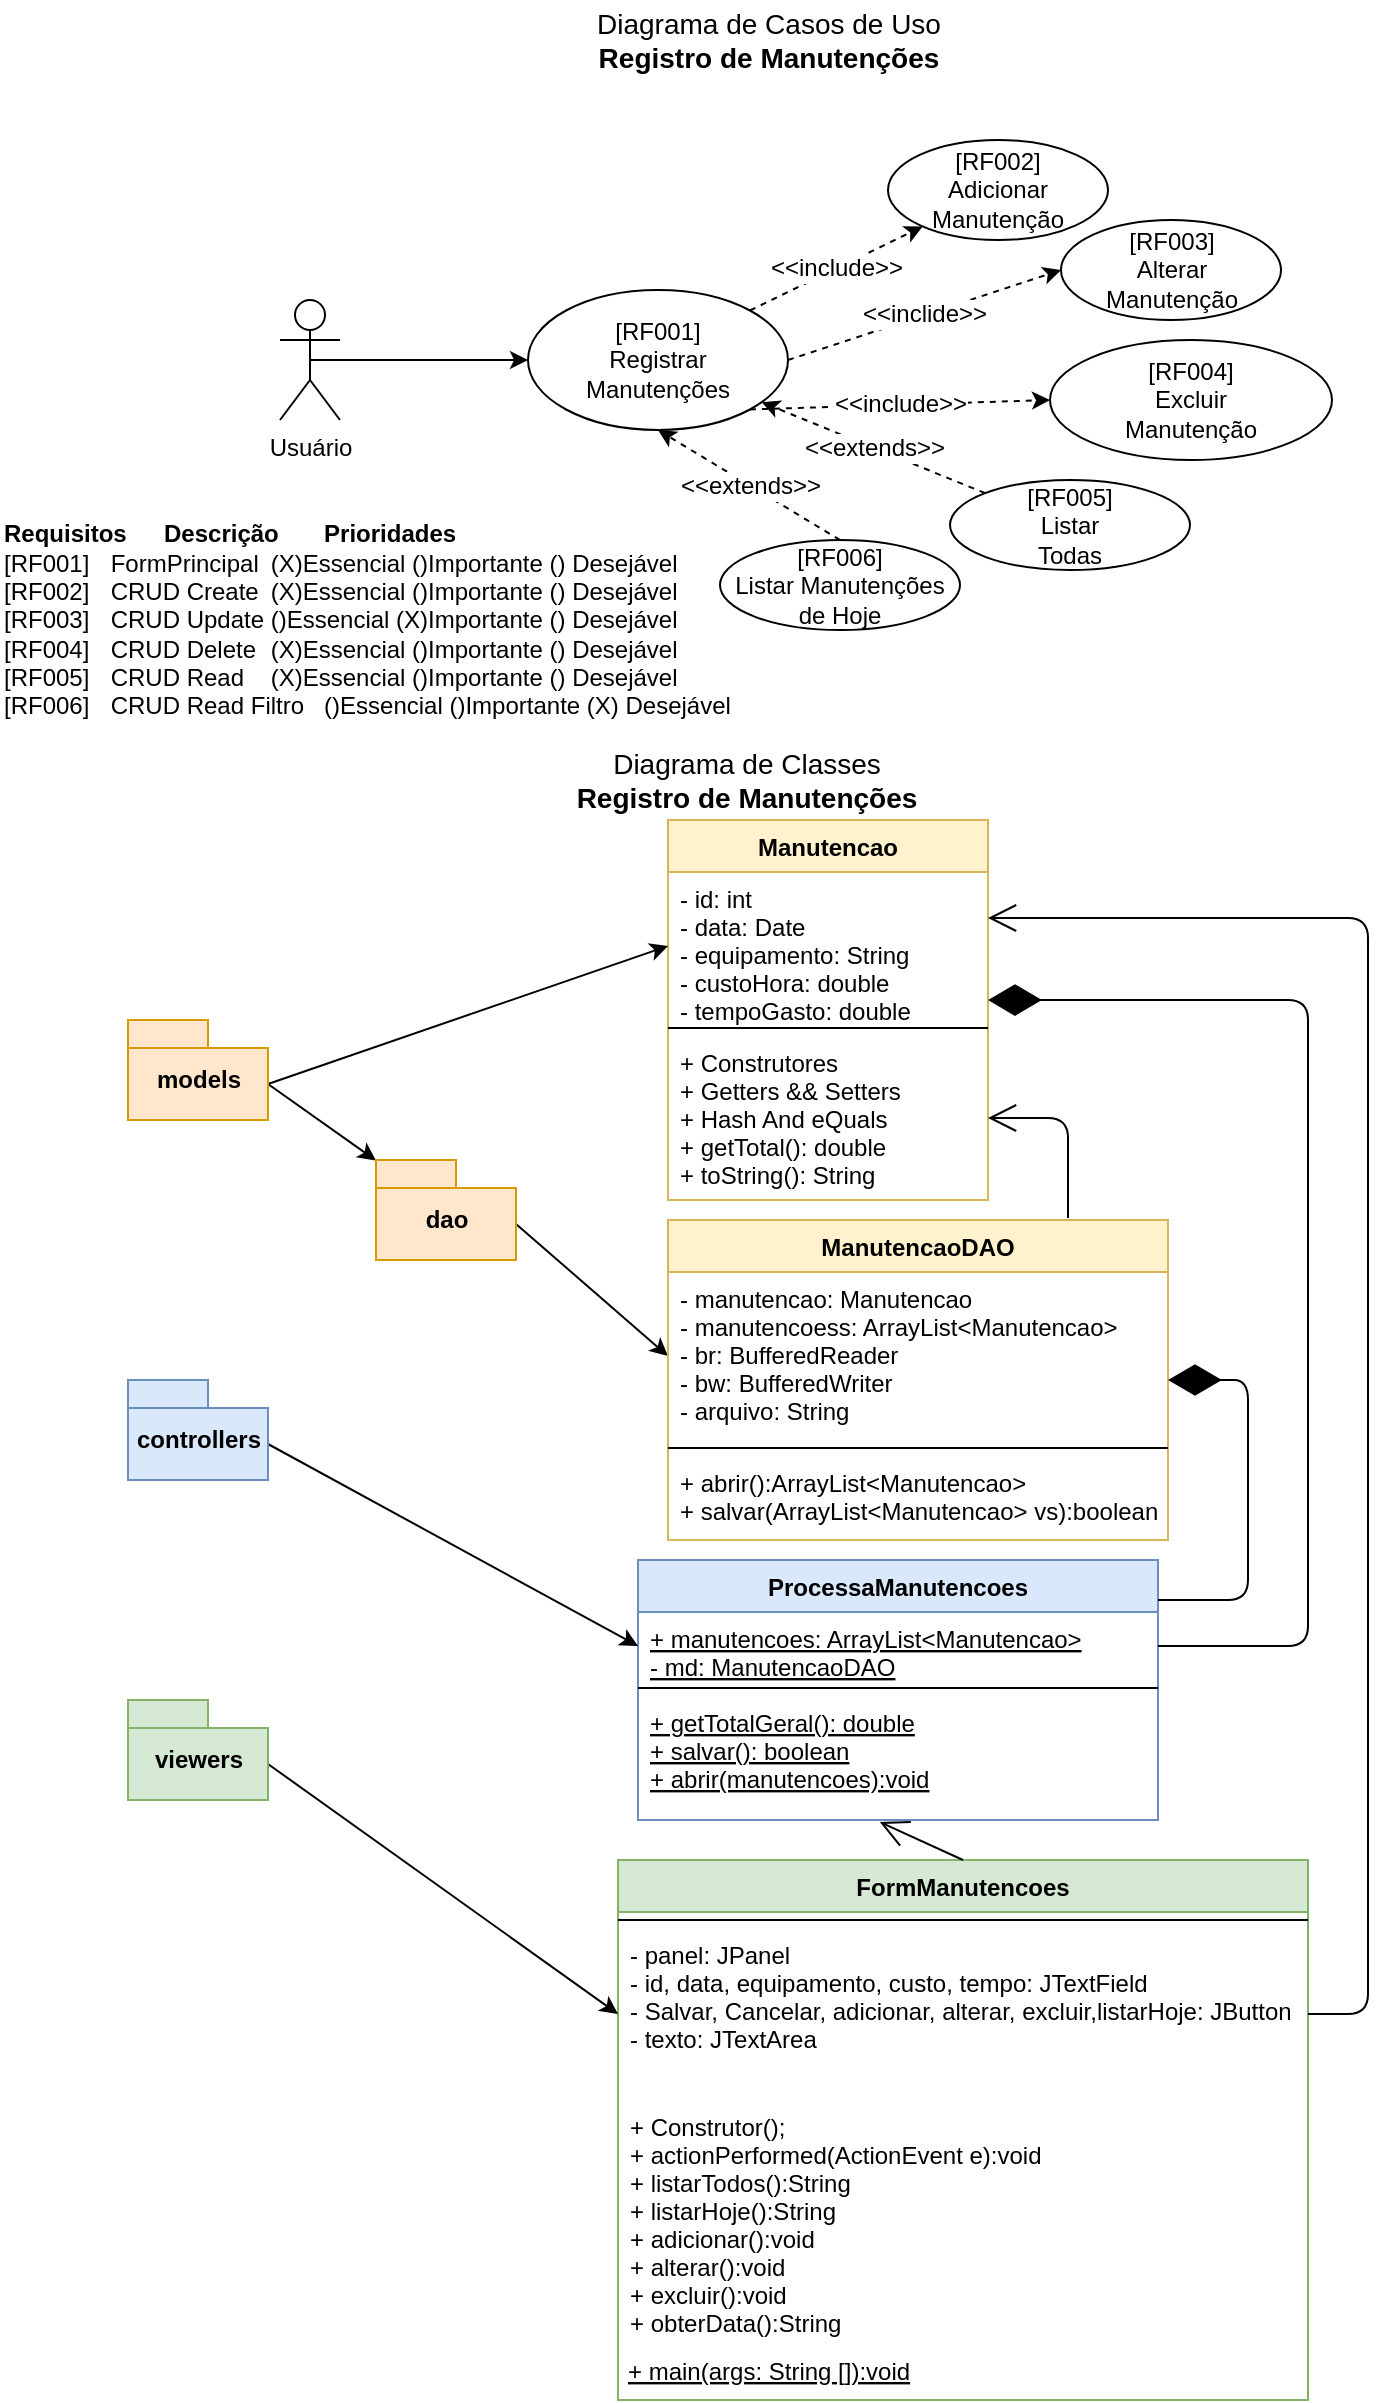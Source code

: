<mxfile version="14.8.0" type="device"><diagram id="KyCV-o7bKq5-lI7oOPkM" name="Page-1"><mxGraphModel dx="1422" dy="705" grid="1" gridSize="10" guides="1" tooltips="1" connect="1" arrows="1" fold="1" page="1" pageScale="1" pageWidth="827" pageHeight="1169" math="0" shadow="0"><root><mxCell id="0"/><mxCell id="1" parent="0"/><mxCell id="UZxMJ1Ae5GSh429aQFD_-1" value="Diagrama de Classes&lt;br style=&quot;font-size: 14px&quot;&gt;&lt;b style=&quot;font-size: 14px&quot;&gt;Registro de Manutenções&lt;/b&gt;" style="text;html=1;strokeColor=none;fillColor=none;align=center;verticalAlign=middle;whiteSpace=wrap;rounded=0;fontSize=14;" parent="1" vertex="1"><mxGeometry x="318" y="400" width="191" height="20" as="geometry"/></mxCell><mxCell id="UZxMJ1Ae5GSh429aQFD_-2" value="Manutencao" style="swimlane;fontStyle=1;align=center;verticalAlign=top;childLayout=stackLayout;horizontal=1;startSize=26;horizontalStack=0;resizeParent=1;resizeParentMax=0;resizeLast=0;collapsible=1;marginBottom=0;fillColor=#fff2cc;strokeColor=#d6b656;" parent="1" vertex="1"><mxGeometry x="374" y="430" width="160" height="190" as="geometry"/></mxCell><mxCell id="UZxMJ1Ae5GSh429aQFD_-3" value="- id: int&#10;- data: Date&#10;- equipamento: String&#10;- custoHora: double&#10;- tempoGasto: double" style="text;strokeColor=none;fillColor=none;align=left;verticalAlign=top;spacingLeft=4;spacingRight=4;overflow=hidden;rotatable=0;points=[[0,0.5],[1,0.5]];portConstraint=eastwest;" parent="UZxMJ1Ae5GSh429aQFD_-2" vertex="1"><mxGeometry y="26" width="160" height="74" as="geometry"/></mxCell><mxCell id="UZxMJ1Ae5GSh429aQFD_-4" value="" style="line;strokeWidth=1;fillColor=none;align=left;verticalAlign=middle;spacingTop=-1;spacingLeft=3;spacingRight=3;rotatable=0;labelPosition=right;points=[];portConstraint=eastwest;" parent="UZxMJ1Ae5GSh429aQFD_-2" vertex="1"><mxGeometry y="100" width="160" height="8" as="geometry"/></mxCell><mxCell id="UZxMJ1Ae5GSh429aQFD_-5" value="+ Construtores&#10;+ Getters &amp;&amp; Setters&#10;+ Hash And eQuals&#10;+ getTotal(): double&#10;+ toString(): String" style="text;strokeColor=none;fillColor=none;align=left;verticalAlign=top;spacingLeft=4;spacingRight=4;overflow=hidden;rotatable=0;points=[[0,0.5],[1,0.5]];portConstraint=eastwest;" parent="UZxMJ1Ae5GSh429aQFD_-2" vertex="1"><mxGeometry y="108" width="160" height="82" as="geometry"/></mxCell><mxCell id="UZxMJ1Ae5GSh429aQFD_-7" style="rounded=0;orthogonalLoop=1;jettySize=auto;html=1;exitX=0;exitY=0;exitDx=70;exitDy=32;exitPerimeter=0;entryX=0;entryY=0.5;entryDx=0;entryDy=0;" parent="1" source="UZxMJ1Ae5GSh429aQFD_-6" target="UZxMJ1Ae5GSh429aQFD_-3" edge="1"><mxGeometry relative="1" as="geometry"/></mxCell><mxCell id="1a46zck59aWihorwviKH-5" style="rounded=0;orthogonalLoop=1;jettySize=auto;html=1;exitX=0;exitY=0;exitDx=70;exitDy=32;exitPerimeter=0;" edge="1" parent="1" source="UZxMJ1Ae5GSh429aQFD_-6" target="1a46zck59aWihorwviKH-4"><mxGeometry relative="1" as="geometry"/></mxCell><mxCell id="UZxMJ1Ae5GSh429aQFD_-6" value="models" style="shape=folder;fontStyle=1;spacingTop=10;tabWidth=40;tabHeight=14;tabPosition=left;html=1;fillColor=#ffe6cc;strokeColor=#d79b00;" parent="1" vertex="1"><mxGeometry x="104" y="530" width="70" height="50" as="geometry"/></mxCell><mxCell id="UZxMJ1Ae5GSh429aQFD_-13" value="ProcessaManutencoes" style="swimlane;fontStyle=1;align=center;verticalAlign=top;childLayout=stackLayout;horizontal=1;startSize=26;horizontalStack=0;resizeParent=1;resizeParentMax=0;resizeLast=0;collapsible=1;marginBottom=0;fillColor=#dae8fc;strokeColor=#6c8ebf;" parent="1" vertex="1"><mxGeometry x="359" y="800" width="260" height="130" as="geometry"/></mxCell><mxCell id="UZxMJ1Ae5GSh429aQFD_-14" value="+ manutencoes: ArrayList&lt;Manutencao&gt;&#10;- md: ManutencaoDAO" style="text;strokeColor=none;fillColor=none;align=left;verticalAlign=top;spacingLeft=4;spacingRight=4;overflow=hidden;rotatable=0;points=[[0,0.5],[1,0.5]];portConstraint=eastwest;fontStyle=4" parent="UZxMJ1Ae5GSh429aQFD_-13" vertex="1"><mxGeometry y="26" width="260" height="34" as="geometry"/></mxCell><mxCell id="UZxMJ1Ae5GSh429aQFD_-15" value="" style="line;strokeWidth=1;fillColor=none;align=left;verticalAlign=middle;spacingTop=-1;spacingLeft=3;spacingRight=3;rotatable=0;labelPosition=right;points=[];portConstraint=eastwest;" parent="UZxMJ1Ae5GSh429aQFD_-13" vertex="1"><mxGeometry y="60" width="260" height="8" as="geometry"/></mxCell><mxCell id="UZxMJ1Ae5GSh429aQFD_-16" value="+ getTotalGeral(): double&#10;+ salvar(): boolean&#10;+ abrir(manutencoes):void&#10;" style="text;strokeColor=none;fillColor=none;align=left;verticalAlign=top;spacingLeft=4;spacingRight=4;overflow=hidden;rotatable=0;points=[[0,0.5],[1,0.5]];portConstraint=eastwest;fontStyle=4" parent="UZxMJ1Ae5GSh429aQFD_-13" vertex="1"><mxGeometry y="68" width="260" height="62" as="geometry"/></mxCell><mxCell id="UZxMJ1Ae5GSh429aQFD_-17" style="rounded=0;orthogonalLoop=1;jettySize=auto;html=1;exitX=0;exitY=0;exitDx=70;exitDy=32;exitPerimeter=0;entryX=0;entryY=0.5;entryDx=0;entryDy=0;" parent="1" source="UZxMJ1Ae5GSh429aQFD_-18" target="UZxMJ1Ae5GSh429aQFD_-14" edge="1"><mxGeometry relative="1" as="geometry"/></mxCell><mxCell id="UZxMJ1Ae5GSh429aQFD_-18" value="controllers" style="shape=folder;fontStyle=1;spacingTop=10;tabWidth=40;tabHeight=14;tabPosition=left;html=1;fillColor=#dae8fc;strokeColor=#6c8ebf;" parent="1" vertex="1"><mxGeometry x="104" y="710" width="70" height="50" as="geometry"/></mxCell><mxCell id="UZxMJ1Ae5GSh429aQFD_-20" value="" style="endArrow=diamondThin;endFill=1;endSize=24;html=1;entryX=1;entryY=0.865;entryDx=0;entryDy=0;exitX=1;exitY=0.5;exitDx=0;exitDy=0;edgeStyle=orthogonalEdgeStyle;entryPerimeter=0;" parent="1" source="UZxMJ1Ae5GSh429aQFD_-14" target="UZxMJ1Ae5GSh429aQFD_-3" edge="1"><mxGeometry width="160" relative="1" as="geometry"><mxPoint x="324" y="610" as="sourcePoint"/><mxPoint x="484" y="610" as="targetPoint"/><Array as="points"><mxPoint x="694" y="843"/><mxPoint x="694" y="520"/></Array></mxGeometry></mxCell><mxCell id="UZxMJ1Ae5GSh429aQFD_-21" value="FormManutencoes" style="swimlane;fontStyle=1;align=center;verticalAlign=top;childLayout=stackLayout;horizontal=1;startSize=26;horizontalStack=0;resizeParent=1;resizeParentMax=0;resizeLast=0;collapsible=1;marginBottom=0;fillColor=#d5e8d4;strokeColor=#82b366;" parent="1" vertex="1"><mxGeometry x="349" y="950" width="345" height="270" as="geometry"/></mxCell><mxCell id="UZxMJ1Ae5GSh429aQFD_-23" value="" style="line;strokeWidth=1;fillColor=none;align=left;verticalAlign=middle;spacingTop=-1;spacingLeft=3;spacingRight=3;rotatable=0;labelPosition=right;points=[];portConstraint=eastwest;" parent="UZxMJ1Ae5GSh429aQFD_-21" vertex="1"><mxGeometry y="26" width="345" height="8" as="geometry"/></mxCell><mxCell id="UZxMJ1Ae5GSh429aQFD_-22" value="&#9;- panel: JPanel&#10;- id, data, equipamento, custo, tempo: JTextField&#10;- Salvar, Cancelar, adicionar, alterar, excluir,listarHoje: JButton&#10;- texto: JTextArea" style="text;strokeColor=none;fillColor=none;align=left;verticalAlign=top;spacingLeft=4;spacingRight=4;overflow=hidden;rotatable=0;points=[[0,0.5],[1,0.5]];portConstraint=eastwest;fontStyle=0" parent="UZxMJ1Ae5GSh429aQFD_-21" vertex="1"><mxGeometry y="34" width="345" height="86" as="geometry"/></mxCell><mxCell id="UZxMJ1Ae5GSh429aQFD_-24" value="+ Construtor();&#10;+ actionPerformed(ActionEvent e):void&#10;+ listarTodos():String&#10;+ listarHoje():String&#10;+ adicionar():void&#10;+ alterar():void&#10;+ excluir():void&#10;+ obterData():String&#10;" style="text;strokeColor=none;fillColor=none;align=left;verticalAlign=top;spacingLeft=4;spacingRight=4;overflow=hidden;rotatable=0;points=[[0,0.5],[1,0.5]];portConstraint=eastwest;fontStyle=0" parent="UZxMJ1Ae5GSh429aQFD_-21" vertex="1"><mxGeometry y="120" width="345" height="120" as="geometry"/></mxCell><mxCell id="UZxMJ1Ae5GSh429aQFD_-27" value="+ main(args: String []):void" style="text;align=left;fontStyle=4;verticalAlign=middle;spacingLeft=3;spacingRight=3;strokeColor=none;rotatable=0;points=[[0,0.5],[1,0.5]];portConstraint=eastwest;" parent="UZxMJ1Ae5GSh429aQFD_-21" vertex="1"><mxGeometry y="240" width="345" height="30" as="geometry"/></mxCell><mxCell id="UZxMJ1Ae5GSh429aQFD_-25" style="rounded=0;orthogonalLoop=1;jettySize=auto;html=1;exitX=0;exitY=0;exitDx=70;exitDy=32;exitPerimeter=0;entryX=0;entryY=0.5;entryDx=0;entryDy=0;" parent="1" source="UZxMJ1Ae5GSh429aQFD_-26" target="UZxMJ1Ae5GSh429aQFD_-22" edge="1"><mxGeometry relative="1" as="geometry"/></mxCell><mxCell id="UZxMJ1Ae5GSh429aQFD_-26" value="viewers" style="shape=folder;fontStyle=1;spacingTop=10;tabWidth=40;tabHeight=14;tabPosition=left;html=1;fillColor=#d5e8d4;strokeColor=#82b366;" parent="1" vertex="1"><mxGeometry x="104" y="870" width="70" height="50" as="geometry"/></mxCell><mxCell id="UZxMJ1Ae5GSh429aQFD_-28" value="" style="endArrow=open;endFill=1;endSize=12;html=1;exitX=0.5;exitY=0;exitDx=0;exitDy=0;entryX=0.465;entryY=1.016;entryDx=0;entryDy=0;entryPerimeter=0;" parent="1" source="UZxMJ1Ae5GSh429aQFD_-21" edge="1" target="UZxMJ1Ae5GSh429aQFD_-16"><mxGeometry width="160" relative="1" as="geometry"><mxPoint x="486" y="790" as="sourcePoint"/><mxPoint x="494" y="790" as="targetPoint"/></mxGeometry></mxCell><mxCell id="UZxMJ1Ae5GSh429aQFD_-29" value="" style="endArrow=open;endFill=1;endSize=12;html=1;exitX=1;exitY=0.5;exitDx=0;exitDy=0;edgeStyle=orthogonalEdgeStyle;" parent="1" source="UZxMJ1Ae5GSh429aQFD_-22" target="UZxMJ1Ae5GSh429aQFD_-3" edge="1"><mxGeometry width="160" relative="1" as="geometry"><mxPoint x="614" y="858" as="sourcePoint"/><mxPoint x="548" y="479.02" as="targetPoint"/><Array as="points"><mxPoint x="724" y="1027"/><mxPoint x="724" y="479"/></Array></mxGeometry></mxCell><mxCell id="UZxMJ1Ae5GSh429aQFD_-30" value="Diagrama de Casos de Uso&lt;br style=&quot;font-size: 14px&quot;&gt;&lt;b style=&quot;font-size: 14px&quot;&gt;Registro de Manutenções&lt;/b&gt;" style="text;html=1;strokeColor=none;fillColor=none;align=center;verticalAlign=middle;whiteSpace=wrap;rounded=0;fontSize=14;" parent="1" vertex="1"><mxGeometry x="329" y="20" width="191" height="40" as="geometry"/></mxCell><mxCell id="UZxMJ1Ae5GSh429aQFD_-38" style="edgeStyle=none;rounded=0;orthogonalLoop=1;jettySize=auto;html=1;exitX=0.5;exitY=0.5;exitDx=0;exitDy=0;exitPerimeter=0;entryX=0;entryY=0.5;entryDx=0;entryDy=0;fontSize=12;" parent="1" source="UZxMJ1Ae5GSh429aQFD_-31" target="UZxMJ1Ae5GSh429aQFD_-33" edge="1"><mxGeometry relative="1" as="geometry"/></mxCell><mxCell id="UZxMJ1Ae5GSh429aQFD_-31" value="Usuário" style="shape=umlActor;verticalLabelPosition=bottom;verticalAlign=top;html=1;fontSize=12;" parent="1" vertex="1"><mxGeometry x="180" y="170" width="30" height="60" as="geometry"/></mxCell><mxCell id="UZxMJ1Ae5GSh429aQFD_-37" value="&amp;lt;&amp;lt;include&amp;gt;&amp;gt;" style="edgeStyle=none;rounded=0;orthogonalLoop=1;jettySize=auto;html=1;exitX=1;exitY=0;exitDx=0;exitDy=0;fontSize=12;dashed=1;" parent="1" source="UZxMJ1Ae5GSh429aQFD_-33" target="UZxMJ1Ae5GSh429aQFD_-34" edge="1"><mxGeometry relative="1" as="geometry"/></mxCell><mxCell id="UZxMJ1Ae5GSh429aQFD_-39" value="&amp;lt;&amp;lt;inclide&amp;gt;&amp;gt;" style="edgeStyle=none;rounded=0;orthogonalLoop=1;jettySize=auto;html=1;exitX=1;exitY=0.5;exitDx=0;exitDy=0;entryX=0;entryY=0.5;entryDx=0;entryDy=0;fontSize=12;dashed=1;" parent="1" source="UZxMJ1Ae5GSh429aQFD_-33" target="UZxMJ1Ae5GSh429aQFD_-36" edge="1"><mxGeometry relative="1" as="geometry"/></mxCell><mxCell id="UZxMJ1Ae5GSh429aQFD_-40" value="&amp;lt;&amp;lt;include&amp;gt;&amp;gt;" style="edgeStyle=none;rounded=0;orthogonalLoop=1;jettySize=auto;html=1;exitX=1;exitY=1;exitDx=0;exitDy=0;entryX=0;entryY=0.5;entryDx=0;entryDy=0;dashed=1;fontSize=12;" parent="1" source="UZxMJ1Ae5GSh429aQFD_-33" target="UZxMJ1Ae5GSh429aQFD_-35" edge="1"><mxGeometry relative="1" as="geometry"/></mxCell><mxCell id="UZxMJ1Ae5GSh429aQFD_-33" value="[RF001]&lt;br&gt;Registrar&lt;br&gt;Manutenções" style="ellipse;whiteSpace=wrap;html=1;fontSize=12;align=center;" parent="1" vertex="1"><mxGeometry x="304" y="165" width="130" height="70" as="geometry"/></mxCell><mxCell id="UZxMJ1Ae5GSh429aQFD_-34" value="[RF002]&lt;br&gt;Adicionar Manutenção" style="ellipse;whiteSpace=wrap;html=1;fontSize=12;align=center;" parent="1" vertex="1"><mxGeometry x="484" y="90" width="110" height="50" as="geometry"/></mxCell><mxCell id="UZxMJ1Ae5GSh429aQFD_-35" value="[RF004]&lt;br&gt;Excluir&lt;br&gt;Manutenção" style="ellipse;whiteSpace=wrap;html=1;fontSize=12;align=center;" parent="1" vertex="1"><mxGeometry x="565" y="190" width="141" height="60" as="geometry"/></mxCell><mxCell id="UZxMJ1Ae5GSh429aQFD_-36" value="[RF003]&lt;br&gt;Alterar&lt;br&gt;Manutenção" style="ellipse;whiteSpace=wrap;html=1;fontSize=12;align=center;" parent="1" vertex="1"><mxGeometry x="570.5" y="130" width="110" height="50" as="geometry"/></mxCell><mxCell id="UZxMJ1Ae5GSh429aQFD_-42" value="&amp;lt;&amp;lt;extends&amp;gt;&amp;gt;" style="edgeStyle=none;rounded=0;orthogonalLoop=1;jettySize=auto;html=1;exitX=0;exitY=0;exitDx=0;exitDy=0;dashed=1;fontSize=12;" parent="1" source="UZxMJ1Ae5GSh429aQFD_-41" target="UZxMJ1Ae5GSh429aQFD_-33" edge="1"><mxGeometry relative="1" as="geometry"/></mxCell><mxCell id="UZxMJ1Ae5GSh429aQFD_-41" value="[RF005]&lt;br&gt;Listar&lt;br&gt;Todas" style="ellipse;whiteSpace=wrap;html=1;fontSize=12;align=center;" parent="1" vertex="1"><mxGeometry x="515" y="260" width="120" height="45" as="geometry"/></mxCell><mxCell id="1a46zck59aWihorwviKH-1" value="[RF006]&lt;br&gt;Listar Manutenções de Hoje" style="ellipse;whiteSpace=wrap;html=1;fontSize=12;align=center;" vertex="1" parent="1"><mxGeometry x="400" y="290" width="120" height="45" as="geometry"/></mxCell><mxCell id="1a46zck59aWihorwviKH-2" value="&amp;lt;&amp;lt;extends&amp;gt;&amp;gt;" style="edgeStyle=none;rounded=0;orthogonalLoop=1;jettySize=auto;html=1;exitX=0.5;exitY=0;exitDx=0;exitDy=0;dashed=1;fontSize=12;entryX=0.5;entryY=1;entryDx=0;entryDy=0;" edge="1" parent="1" source="1a46zck59aWihorwviKH-1" target="UZxMJ1Ae5GSh429aQFD_-33"><mxGeometry relative="1" as="geometry"><mxPoint x="482.1" y="316.77" as="sourcePoint"/><mxPoint x="409.134" y="241.012" as="targetPoint"/></mxGeometry></mxCell><mxCell id="1a46zck59aWihorwviKH-3" value="&lt;b&gt;Requisitos&lt;span style=&quot;white-space: pre&quot;&gt;&#9;&lt;/span&gt;Descrição&lt;span style=&quot;white-space: pre&quot;&gt;&#9;&lt;/span&gt;Prioridades&lt;/b&gt;&lt;br&gt;[RF001]&lt;span style=&quot;white-space: pre&quot;&gt;&#9;&lt;/span&gt;FormPrincipal&lt;span style=&quot;white-space: pre&quot;&gt;&#9;&lt;/span&gt;(X)Essencial ()Importante () Desejável&lt;br&gt;&lt;span&gt;[RF002]&lt;span style=&quot;white-space: pre&quot;&gt;&#9;&lt;/span&gt;CRUD Create&lt;span style=&quot;white-space: pre&quot;&gt;&#9;&lt;/span&gt;&lt;/span&gt;&lt;span&gt;(X)Essencial ()Importante () Desejável&lt;/span&gt;&lt;br&gt;&lt;div&gt;&lt;span&gt;[RF003]&lt;span style=&quot;white-space: pre&quot;&gt;&#9;&lt;/span&gt;CRUD Update&lt;span style=&quot;white-space: pre&quot;&gt;&#9;&lt;/span&gt;&lt;/span&gt;&lt;span&gt;()Essencial (X)Importante () Desejável&lt;/span&gt;&lt;/div&gt;[RF004]&lt;span style=&quot;white-space: pre&quot;&gt;&#9;&lt;/span&gt;CRUD Delete&lt;span style=&quot;white-space: pre&quot;&gt;&#9;&lt;/span&gt;(X)Essencial ()Importante () Desejável&lt;br&gt;[RF005]&lt;span style=&quot;white-space: pre&quot;&gt;&#9;&lt;/span&gt;CRUD Read&lt;span style=&quot;white-space: pre&quot;&gt;&#9;&lt;/span&gt;(X)Essencial ()Importante () Desejável&lt;br&gt;[RF006]&lt;span style=&quot;white-space: pre&quot;&gt;&#9;&lt;/span&gt;CRUD Read Filtro&lt;span style=&quot;white-space: pre&quot;&gt;&#9;&lt;/span&gt;()Essencial ()Importante (X) Desejável" style="text;html=1;strokeColor=none;fillColor=none;align=left;verticalAlign=middle;whiteSpace=wrap;rounded=0;" vertex="1" parent="1"><mxGeometry x="40" y="270" width="370" height="120" as="geometry"/></mxCell><mxCell id="1a46zck59aWihorwviKH-10" style="edgeStyle=none;rounded=0;orthogonalLoop=1;jettySize=auto;html=1;exitX=0;exitY=0;exitDx=70;exitDy=32;exitPerimeter=0;entryX=0;entryY=0.5;entryDx=0;entryDy=0;" edge="1" parent="1" source="1a46zck59aWihorwviKH-4" target="1a46zck59aWihorwviKH-7"><mxGeometry relative="1" as="geometry"/></mxCell><mxCell id="1a46zck59aWihorwviKH-4" value="dao" style="shape=folder;fontStyle=1;spacingTop=10;tabWidth=40;tabHeight=14;tabPosition=left;html=1;fillColor=#ffe6cc;strokeColor=#d79b00;" vertex="1" parent="1"><mxGeometry x="228" y="600" width="70" height="50" as="geometry"/></mxCell><mxCell id="1a46zck59aWihorwviKH-6" value="ManutencaoDAO" style="swimlane;fontStyle=1;align=center;verticalAlign=top;childLayout=stackLayout;horizontal=1;startSize=26;horizontalStack=0;resizeParent=1;resizeParentMax=0;resizeLast=0;collapsible=1;marginBottom=0;fontSize=12;fillColor=#fff2cc;strokeColor=#d6b656;" vertex="1" parent="1"><mxGeometry x="374" y="630" width="250" height="160" as="geometry"/></mxCell><mxCell id="1a46zck59aWihorwviKH-7" value="- manutencao: Manutencao&#10;- manutencoess: ArrayList&lt;Manutencao&gt;&#10;- br: BufferedReader&#10;- bw: BufferedWriter&#10;- arquivo: String" style="text;strokeColor=none;fillColor=none;align=left;verticalAlign=top;spacingLeft=4;spacingRight=4;overflow=hidden;rotatable=0;points=[[0,0.5],[1,0.5]];portConstraint=eastwest;" vertex="1" parent="1a46zck59aWihorwviKH-6"><mxGeometry y="26" width="250" height="84" as="geometry"/></mxCell><mxCell id="1a46zck59aWihorwviKH-8" value="" style="line;strokeWidth=1;fillColor=none;align=left;verticalAlign=middle;spacingTop=-1;spacingLeft=3;spacingRight=3;rotatable=0;labelPosition=right;points=[];portConstraint=eastwest;" vertex="1" parent="1a46zck59aWihorwviKH-6"><mxGeometry y="110" width="250" height="8" as="geometry"/></mxCell><mxCell id="1a46zck59aWihorwviKH-9" value="+ abrir():ArrayList&lt;Manutencao&gt;&#10;+ salvar(ArrayList&lt;Manutencao&gt; vs):boolean" style="text;strokeColor=none;fillColor=none;align=left;verticalAlign=top;spacingLeft=4;spacingRight=4;overflow=hidden;rotatable=0;points=[[0,0.5],[1,0.5]];portConstraint=eastwest;" vertex="1" parent="1a46zck59aWihorwviKH-6"><mxGeometry y="118" width="250" height="42" as="geometry"/></mxCell><mxCell id="1a46zck59aWihorwviKH-11" value="" style="endArrow=diamondThin;endFill=1;endSize=24;html=1;edgeStyle=orthogonalEdgeStyle;" edge="1" parent="1" source="UZxMJ1Ae5GSh429aQFD_-13" target="1a46zck59aWihorwviKH-7"><mxGeometry width="160" relative="1" as="geometry"><mxPoint x="629" y="853" as="sourcePoint"/><mxPoint x="544" y="530.01" as="targetPoint"/><Array as="points"><mxPoint x="664" y="820"/><mxPoint x="664" y="710"/></Array></mxGeometry></mxCell><mxCell id="1a46zck59aWihorwviKH-12" value="" style="endArrow=open;endFill=1;endSize=12;html=1;entryX=1;entryY=0.5;entryDx=0;entryDy=0;" edge="1" parent="1" target="UZxMJ1Ae5GSh429aQFD_-5"><mxGeometry width="160" relative="1" as="geometry"><mxPoint x="574" y="629" as="sourcePoint"/><mxPoint x="489.9" y="940.992" as="targetPoint"/><Array as="points"><mxPoint x="574" y="579"/></Array></mxGeometry></mxCell></root></mxGraphModel></diagram></mxfile>